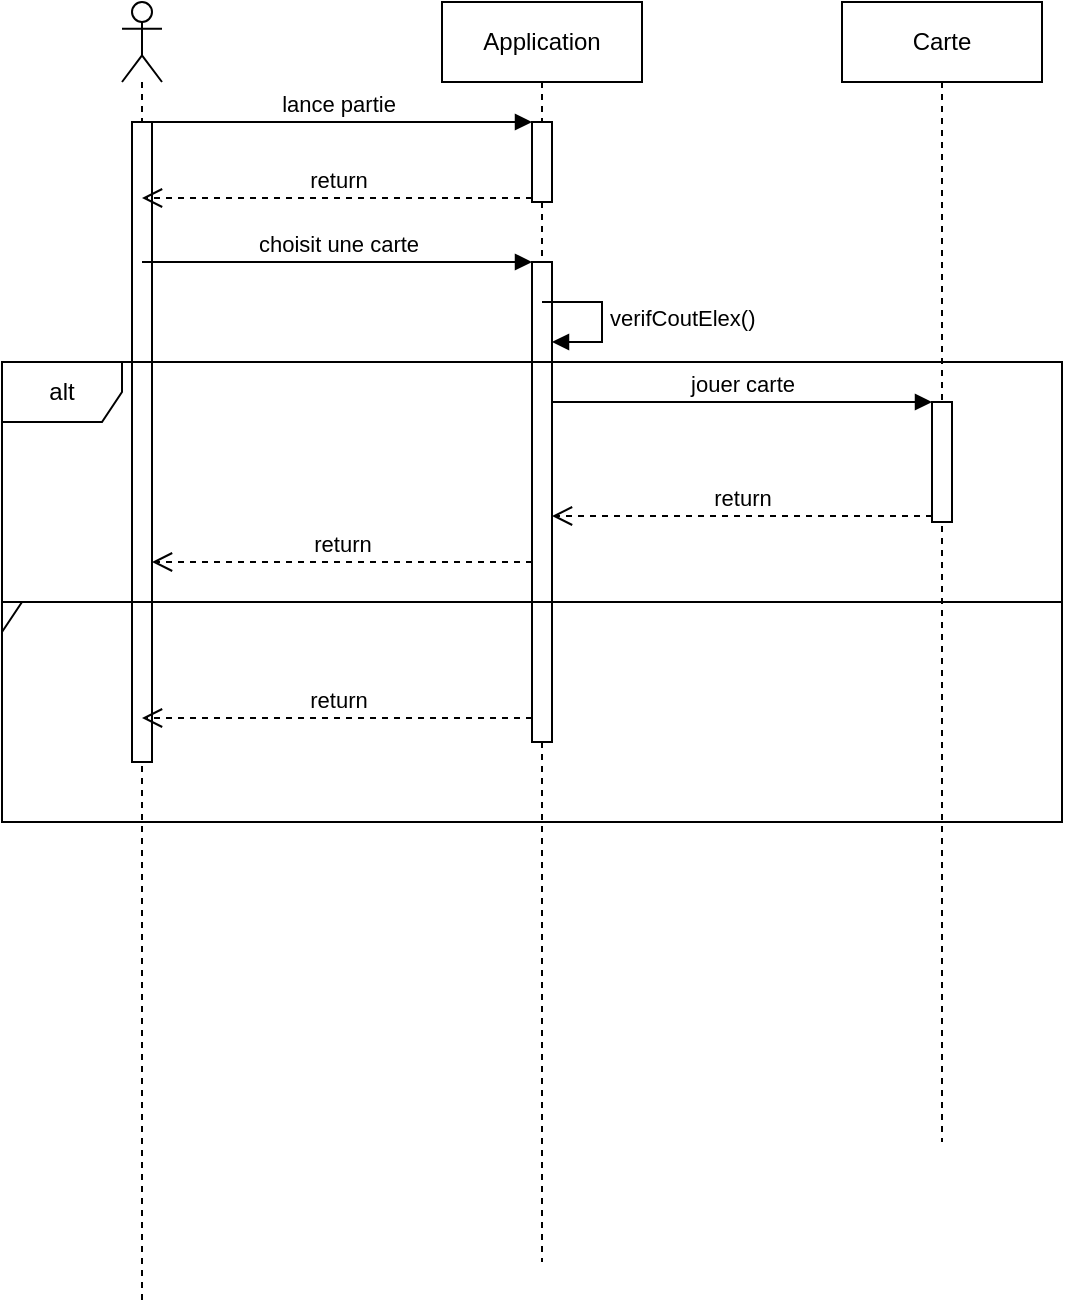 <mxfile version="15.8.4"><diagram id="XiTYeo-CNsRlPAipr_3Z" name="Page-1"><mxGraphModel dx="1113" dy="625" grid="1" gridSize="10" guides="1" tooltips="1" connect="1" arrows="1" fold="1" page="1" pageScale="1" pageWidth="827" pageHeight="1169" math="0" shadow="0"><root><mxCell id="0"/><mxCell id="1" parent="0"/><mxCell id="RAzwMrUHogX7naHQjAcl-4" value="" style="shape=umlLifeline;participant=umlActor;perimeter=lifelinePerimeter;whiteSpace=wrap;html=1;container=1;collapsible=0;recursiveResize=0;verticalAlign=top;spacingTop=36;outlineConnect=0;" vertex="1" parent="1"><mxGeometry x="150" y="100" width="20" height="650" as="geometry"/></mxCell><mxCell id="RAzwMrUHogX7naHQjAcl-17" value="" style="html=1;points=[];perimeter=orthogonalPerimeter;" vertex="1" parent="RAzwMrUHogX7naHQjAcl-4"><mxGeometry x="5" y="60" width="10" height="320" as="geometry"/></mxCell><mxCell id="RAzwMrUHogX7naHQjAcl-11" value="Carte" style="shape=umlLifeline;perimeter=lifelinePerimeter;whiteSpace=wrap;html=1;container=1;collapsible=0;recursiveResize=0;outlineConnect=0;" vertex="1" parent="1"><mxGeometry x="510" y="100" width="100" height="570" as="geometry"/></mxCell><mxCell id="RAzwMrUHogX7naHQjAcl-13" value="Application" style="shape=umlLifeline;perimeter=lifelinePerimeter;whiteSpace=wrap;html=1;container=1;collapsible=0;recursiveResize=0;outlineConnect=0;" vertex="1" parent="1"><mxGeometry x="310" y="100" width="100" height="630" as="geometry"/></mxCell><mxCell id="RAzwMrUHogX7naHQjAcl-14" value="" style="html=1;points=[];perimeter=orthogonalPerimeter;" vertex="1" parent="RAzwMrUHogX7naHQjAcl-13"><mxGeometry x="45" y="60" width="10" height="40" as="geometry"/></mxCell><mxCell id="RAzwMrUHogX7naHQjAcl-18" value="" style="html=1;points=[];perimeter=orthogonalPerimeter;" vertex="1" parent="RAzwMrUHogX7naHQjAcl-13"><mxGeometry x="45" y="130" width="10" height="240" as="geometry"/></mxCell><mxCell id="RAzwMrUHogX7naHQjAcl-25" value="verifCoutElex()" style="edgeStyle=orthogonalEdgeStyle;html=1;align=left;spacingLeft=2;endArrow=block;rounded=0;entryX=1;entryY=0;" edge="1" parent="RAzwMrUHogX7naHQjAcl-13"><mxGeometry relative="1" as="geometry"><mxPoint x="50" y="150" as="sourcePoint"/><Array as="points"><mxPoint x="80" y="150"/></Array><mxPoint x="55" y="170" as="targetPoint"/></mxGeometry></mxCell><mxCell id="RAzwMrUHogX7naHQjAcl-15" value="lance partie" style="html=1;verticalAlign=bottom;endArrow=block;entryX=0;entryY=0;rounded=0;" edge="1" target="RAzwMrUHogX7naHQjAcl-14" parent="1" source="RAzwMrUHogX7naHQjAcl-4"><mxGeometry relative="1" as="geometry"><mxPoint x="280" y="160" as="sourcePoint"/></mxGeometry></mxCell><mxCell id="RAzwMrUHogX7naHQjAcl-16" value="return" style="html=1;verticalAlign=bottom;endArrow=open;dashed=1;endSize=8;exitX=0;exitY=0.95;rounded=0;" edge="1" source="RAzwMrUHogX7naHQjAcl-14" parent="1" target="RAzwMrUHogX7naHQjAcl-4"><mxGeometry relative="1" as="geometry"><mxPoint x="280" y="236" as="targetPoint"/></mxGeometry></mxCell><mxCell id="RAzwMrUHogX7naHQjAcl-19" value="choisit une carte" style="html=1;verticalAlign=bottom;endArrow=block;entryX=0;entryY=0;rounded=0;" edge="1" target="RAzwMrUHogX7naHQjAcl-18" parent="1" source="RAzwMrUHogX7naHQjAcl-4"><mxGeometry relative="1" as="geometry"><mxPoint x="285" y="230" as="sourcePoint"/></mxGeometry></mxCell><mxCell id="RAzwMrUHogX7naHQjAcl-20" value="return" style="html=1;verticalAlign=bottom;endArrow=open;dashed=1;endSize=8;exitX=0;exitY=0.95;rounded=0;" edge="1" source="RAzwMrUHogX7naHQjAcl-18" parent="1" target="RAzwMrUHogX7naHQjAcl-4"><mxGeometry relative="1" as="geometry"><mxPoint x="285" y="306" as="targetPoint"/></mxGeometry></mxCell><mxCell id="RAzwMrUHogX7naHQjAcl-26" value="alt" style="shape=umlFrame;whiteSpace=wrap;html=1;" vertex="1" parent="1"><mxGeometry x="90" y="280" width="530" height="120" as="geometry"/></mxCell><mxCell id="RAzwMrUHogX7naHQjAcl-27" value="" style="html=1;points=[];perimeter=orthogonalPerimeter;" vertex="1" parent="1"><mxGeometry x="555" y="300" width="10" height="60" as="geometry"/></mxCell><mxCell id="RAzwMrUHogX7naHQjAcl-28" value="jouer carte" style="html=1;verticalAlign=bottom;endArrow=block;entryX=0;entryY=0;rounded=0;" edge="1" target="RAzwMrUHogX7naHQjAcl-27" parent="1" source="RAzwMrUHogX7naHQjAcl-18"><mxGeometry relative="1" as="geometry"><mxPoint x="400" y="300" as="sourcePoint"/></mxGeometry></mxCell><mxCell id="RAzwMrUHogX7naHQjAcl-29" value="return" style="html=1;verticalAlign=bottom;endArrow=open;dashed=1;endSize=8;exitX=0;exitY=0.95;rounded=0;" edge="1" source="RAzwMrUHogX7naHQjAcl-27" parent="1" target="RAzwMrUHogX7naHQjAcl-18"><mxGeometry relative="1" as="geometry"><mxPoint x="400" y="376" as="targetPoint"/></mxGeometry></mxCell><mxCell id="RAzwMrUHogX7naHQjAcl-30" value="return" style="html=1;verticalAlign=bottom;endArrow=open;dashed=1;endSize=8;rounded=0;" edge="1" parent="1" source="RAzwMrUHogX7naHQjAcl-18" target="RAzwMrUHogX7naHQjAcl-17"><mxGeometry relative="1" as="geometry"><mxPoint x="450" y="390" as="sourcePoint"/><mxPoint x="370" y="390" as="targetPoint"/><Array as="points"><mxPoint x="310" y="380"/></Array></mxGeometry></mxCell><mxCell id="RAzwMrUHogX7naHQjAcl-33" value="" style="shape=umlFrame;whiteSpace=wrap;html=1;width=10;height=15;" vertex="1" parent="1"><mxGeometry x="90" y="400" width="530" height="110" as="geometry"/></mxCell></root></mxGraphModel></diagram></mxfile>